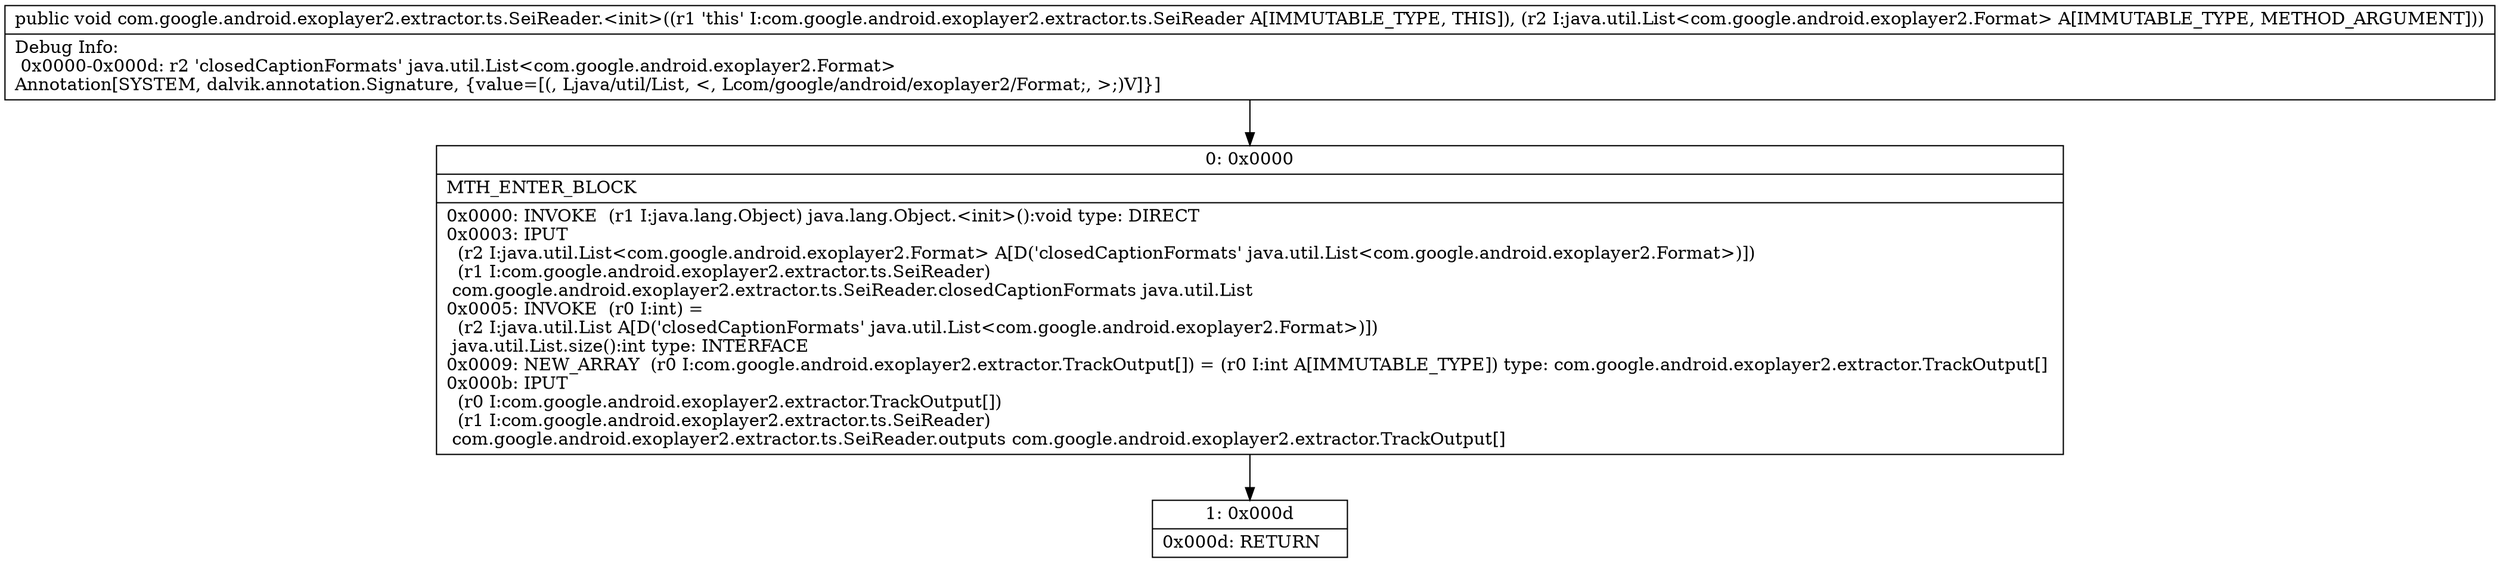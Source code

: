 digraph "CFG forcom.google.android.exoplayer2.extractor.ts.SeiReader.\<init\>(Ljava\/util\/List;)V" {
Node_0 [shape=record,label="{0\:\ 0x0000|MTH_ENTER_BLOCK\l|0x0000: INVOKE  (r1 I:java.lang.Object) java.lang.Object.\<init\>():void type: DIRECT \l0x0003: IPUT  \l  (r2 I:java.util.List\<com.google.android.exoplayer2.Format\> A[D('closedCaptionFormats' java.util.List\<com.google.android.exoplayer2.Format\>)])\l  (r1 I:com.google.android.exoplayer2.extractor.ts.SeiReader)\l com.google.android.exoplayer2.extractor.ts.SeiReader.closedCaptionFormats java.util.List \l0x0005: INVOKE  (r0 I:int) = \l  (r2 I:java.util.List A[D('closedCaptionFormats' java.util.List\<com.google.android.exoplayer2.Format\>)])\l java.util.List.size():int type: INTERFACE \l0x0009: NEW_ARRAY  (r0 I:com.google.android.exoplayer2.extractor.TrackOutput[]) = (r0 I:int A[IMMUTABLE_TYPE]) type: com.google.android.exoplayer2.extractor.TrackOutput[] \l0x000b: IPUT  \l  (r0 I:com.google.android.exoplayer2.extractor.TrackOutput[])\l  (r1 I:com.google.android.exoplayer2.extractor.ts.SeiReader)\l com.google.android.exoplayer2.extractor.ts.SeiReader.outputs com.google.android.exoplayer2.extractor.TrackOutput[] \l}"];
Node_1 [shape=record,label="{1\:\ 0x000d|0x000d: RETURN   \l}"];
MethodNode[shape=record,label="{public void com.google.android.exoplayer2.extractor.ts.SeiReader.\<init\>((r1 'this' I:com.google.android.exoplayer2.extractor.ts.SeiReader A[IMMUTABLE_TYPE, THIS]), (r2 I:java.util.List\<com.google.android.exoplayer2.Format\> A[IMMUTABLE_TYPE, METHOD_ARGUMENT]))  | Debug Info:\l  0x0000\-0x000d: r2 'closedCaptionFormats' java.util.List\<com.google.android.exoplayer2.Format\>\lAnnotation[SYSTEM, dalvik.annotation.Signature, \{value=[(, Ljava\/util\/List, \<, Lcom\/google\/android\/exoplayer2\/Format;, \>;)V]\}]\l}"];
MethodNode -> Node_0;
Node_0 -> Node_1;
}

